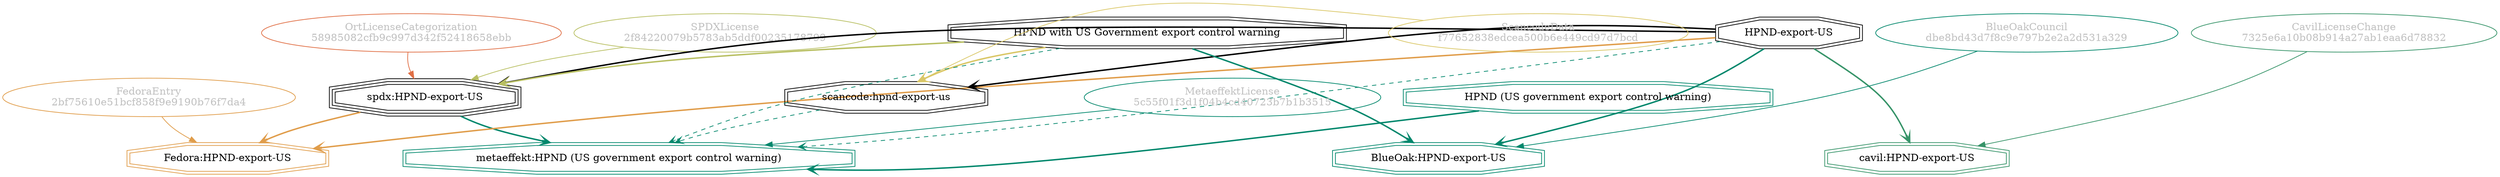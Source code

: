 strict digraph {
    node [shape=box];
    graph [splines=curved];
    2175 [label="SPDXLicense\n2f84220079b5783ab5ddf00235178799"
         ,fontcolor=gray
         ,color="#b8bf62"
         ,fillcolor="beige;1"
         ,shape=ellipse];
    2176 [label="spdx:HPND-export-US"
         ,shape=tripleoctagon];
    2177 [label="HPND-export-US"
         ,shape=doubleoctagon];
    2178 [label="HPND with US Government export control warning"
         ,shape=doubleoctagon];
    6765 [label="FedoraEntry\n2bf75610e51bcf858f9e9190b76f7da4"
         ,fontcolor=gray
         ,color="#e09d4b"
         ,fillcolor="beige;1"
         ,shape=ellipse];
    6766 [label="Fedora:HPND-export-US"
         ,color="#e09d4b"
         ,shape=doubleoctagon];
    9116 [label="BlueOakCouncil\ndbe8bd43d7f8c9e797b2e2a2d531a329"
         ,fontcolor=gray
         ,color="#00876c"
         ,fillcolor="beige;1"
         ,shape=ellipse];
    9117 [label="BlueOak:HPND-export-US"
         ,color="#00876c"
         ,shape=doubleoctagon];
    17103 [label="ScancodeData\nf77652838edcea500b6e449cd97d7bcd"
          ,fontcolor=gray
          ,color="#dac767"
          ,fillcolor="beige;1"
          ,shape=ellipse];
    17104 [label="scancode:hpnd-export-us"
          ,shape=doubleoctagon];
    28747 [label="OrtLicenseCategorization\n58985082cfb9c997d342f52418658ebb"
          ,fontcolor=gray
          ,color="#e06f45"
          ,fillcolor="beige;1"
          ,shape=ellipse];
    36956 [label="CavilLicenseChange\n7325e6a10b08b914a27ab1eaa6d78832"
          ,fontcolor=gray
          ,color="#379469"
          ,fillcolor="beige;1"
          ,shape=ellipse];
    36957 [label="cavil:HPND-export-US"
          ,color="#379469"
          ,shape=doubleoctagon];
    43242 [label="MetaeffektLicense\n5c55f01f3d1f04b4cd40723b7b1b3515"
          ,fontcolor=gray
          ,color="#00876c"
          ,fillcolor="beige;1"
          ,shape=ellipse];
    43243 [label="metaeffekt:HPND (US government export control warning)"
          ,color="#00876c"
          ,shape=doubleoctagon];
    43244 [label="HPND (US government export control warning)"
          ,color="#00876c"
          ,shape=doubleoctagon];
    2175 -> 2176 [weight=0.5
                 ,color="#b8bf62"];
    2176 -> 6766 [style=bold
                 ,arrowhead=vee
                 ,weight=0.7
                 ,color="#e09d4b"];
    2176 -> 43243 [style=bold
                  ,arrowhead=vee
                  ,weight=0.7
                  ,color="#00876c"];
    2177 -> 2176 [style=bold
                 ,arrowhead=vee
                 ,weight=0.7];
    2177 -> 6766 [style=bold
                 ,arrowhead=vee
                 ,weight=0.7
                 ,color="#e09d4b"];
    2177 -> 9117 [style=bold
                 ,arrowhead=vee
                 ,weight=0.7
                 ,color="#00876c"];
    2177 -> 17104 [style=bold
                  ,arrowhead=vee
                  ,weight=0.7];
    2177 -> 36957 [style=bold
                  ,arrowhead=vee
                  ,weight=0.7
                  ,color="#379469"];
    2177 -> 36957 [style=bold
                  ,arrowhead=vee
                  ,weight=0.7
                  ,color="#379469"];
    2177 -> 43243 [style=dashed
                  ,arrowhead=vee
                  ,weight=0.5
                  ,color="#00876c"];
    2178 -> 2176 [style=bold
                 ,arrowhead=vee
                 ,weight=0.7
                 ,color="#b8bf62"];
    2178 -> 9117 [style=bold
                 ,arrowhead=vee
                 ,weight=0.7
                 ,color="#00876c"];
    2178 -> 17104 [style=bold
                  ,arrowhead=vee
                  ,weight=0.7
                  ,color="#dac767"];
    2178 -> 43243 [style=dashed
                  ,arrowhead=vee
                  ,weight=0.5
                  ,color="#00876c"];
    6765 -> 6766 [weight=0.5
                 ,color="#e09d4b"];
    9116 -> 9117 [weight=0.5
                 ,color="#00876c"];
    17103 -> 17104 [weight=0.5
                   ,color="#dac767"];
    17104 -> 43243 [style=dashed
                   ,arrowhead=vee
                   ,weight=0.5
                   ,color="#00876c"];
    28747 -> 2176 [weight=0.5
                  ,color="#e06f45"];
    36956 -> 36957 [weight=0.5
                   ,color="#379469"];
    43242 -> 43243 [weight=0.5
                   ,color="#00876c"];
    43244 -> 43243 [style=bold
                   ,arrowhead=vee
                   ,weight=0.7
                   ,color="#00876c"];
}
